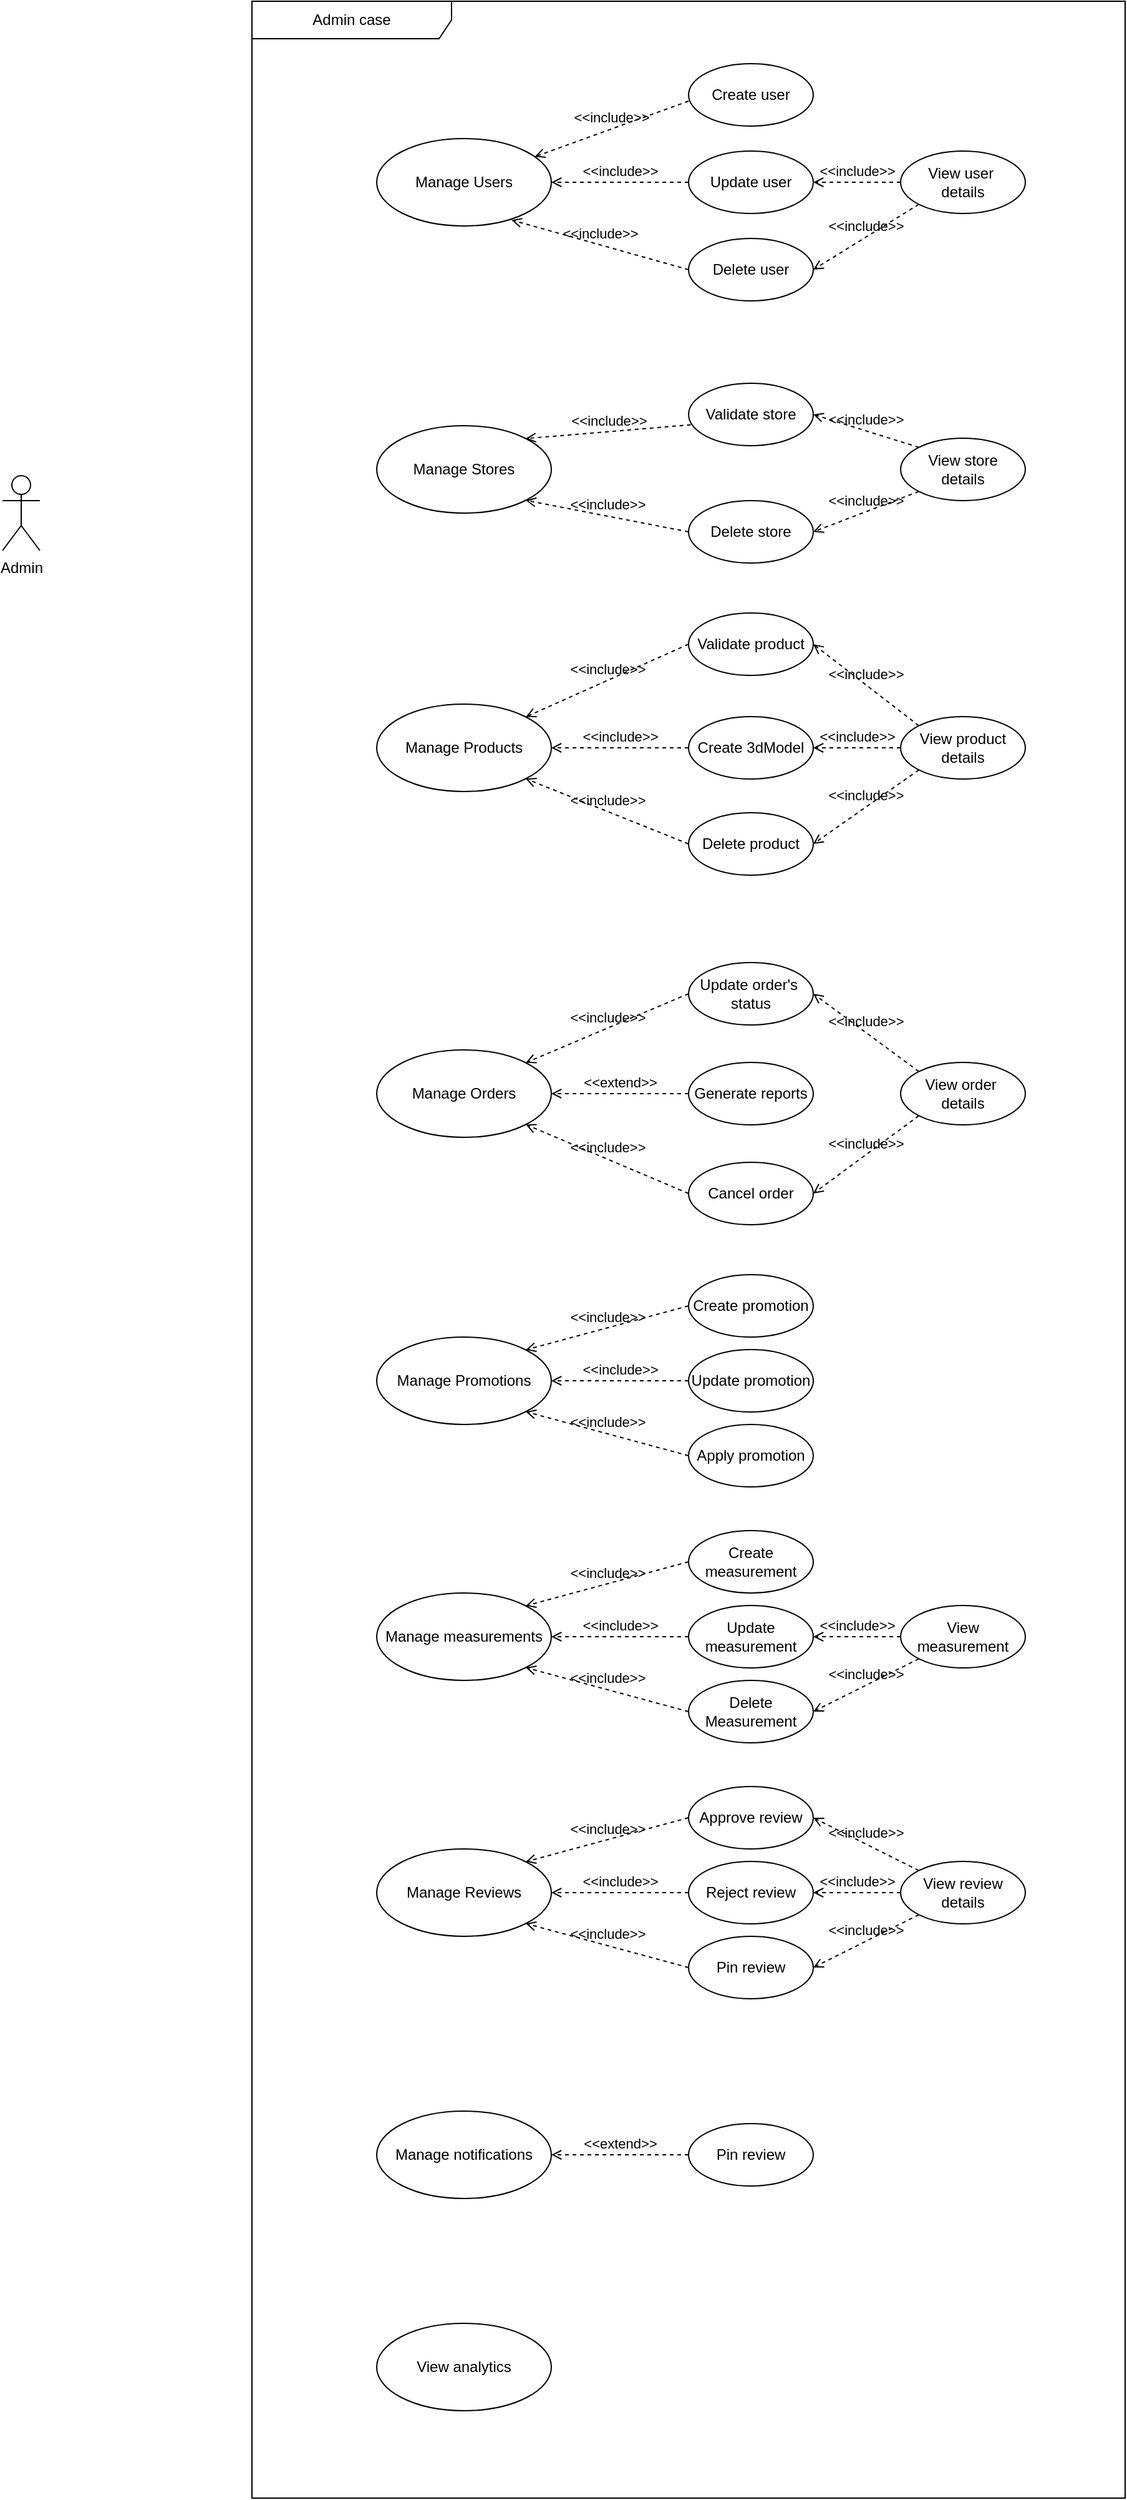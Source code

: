 <mxfile version="24.7.8">
  <diagram name="Page-1" id="m3zDlmbqt_wH-FAi0yb8">
    <mxGraphModel dx="2995" dy="609" grid="1" gridSize="10" guides="1" tooltips="1" connect="1" arrows="1" fold="1" page="1" pageScale="1" pageWidth="1000" pageHeight="900" background="#FFFFFF" math="0" shadow="0">
      <root>
        <mxCell id="0" />
        <mxCell id="1" parent="0" />
        <mxCell id="hKlqr0iUH5-K-pw9Vno4-1" value="Admin case" style="shape=umlFrame;whiteSpace=wrap;html=1;pointerEvents=0;recursiveResize=0;container=1;collapsible=0;width=160;" vertex="1" parent="1">
          <mxGeometry x="-1560" y="40" width="700" height="2000" as="geometry" />
        </mxCell>
        <mxCell id="hKlqr0iUH5-K-pw9Vno4-6" value="Manage Users" style="ellipse;whiteSpace=wrap;html=1;" vertex="1" parent="hKlqr0iUH5-K-pw9Vno4-1">
          <mxGeometry x="100" y="110" width="140" height="70" as="geometry" />
        </mxCell>
        <mxCell id="hKlqr0iUH5-K-pw9Vno4-7" value="Manage Stores" style="ellipse;whiteSpace=wrap;html=1;" vertex="1" parent="hKlqr0iUH5-K-pw9Vno4-1">
          <mxGeometry x="100" y="340" width="140" height="70" as="geometry" />
        </mxCell>
        <mxCell id="hKlqr0iUH5-K-pw9Vno4-8" value="Create user" style="ellipse;whiteSpace=wrap;html=1;" vertex="1" parent="hKlqr0iUH5-K-pw9Vno4-1">
          <mxGeometry x="350" y="50" width="100" height="50" as="geometry" />
        </mxCell>
        <mxCell id="hKlqr0iUH5-K-pw9Vno4-9" value="Update user" style="ellipse;whiteSpace=wrap;html=1;" vertex="1" parent="hKlqr0iUH5-K-pw9Vno4-1">
          <mxGeometry x="350" y="120" width="100" height="50" as="geometry" />
        </mxCell>
        <mxCell id="hKlqr0iUH5-K-pw9Vno4-10" value="Delete user" style="ellipse;whiteSpace=wrap;html=1;" vertex="1" parent="hKlqr0iUH5-K-pw9Vno4-1">
          <mxGeometry x="350" y="190" width="100" height="50" as="geometry" />
        </mxCell>
        <mxCell id="hKlqr0iUH5-K-pw9Vno4-11" value="View user&amp;nbsp;&lt;div&gt;details&lt;/div&gt;" style="ellipse;whiteSpace=wrap;html=1;" vertex="1" parent="hKlqr0iUH5-K-pw9Vno4-1">
          <mxGeometry x="520" y="120" width="100" height="50" as="geometry" />
        </mxCell>
        <mxCell id="hKlqr0iUH5-K-pw9Vno4-12" value="&amp;lt;&amp;lt;include&amp;gt;&amp;gt;" style="html=1;verticalAlign=bottom;labelBackgroundColor=none;endArrow=open;endFill=0;dashed=1;rounded=0;exitX=0;exitY=0.5;exitDx=0;exitDy=0;entryX=0.772;entryY=0.932;entryDx=0;entryDy=0;entryPerimeter=0;" edge="1" parent="hKlqr0iUH5-K-pw9Vno4-1" source="hKlqr0iUH5-K-pw9Vno4-10" target="hKlqr0iUH5-K-pw9Vno4-6">
          <mxGeometry width="160" relative="1" as="geometry">
            <mxPoint x="140" y="250" as="sourcePoint" />
            <mxPoint x="300" y="250" as="targetPoint" />
          </mxGeometry>
        </mxCell>
        <mxCell id="hKlqr0iUH5-K-pw9Vno4-13" value="&amp;lt;&amp;lt;include&amp;gt;&amp;gt;" style="html=1;verticalAlign=bottom;labelBackgroundColor=none;endArrow=open;endFill=0;dashed=1;rounded=0;exitX=0;exitY=0.5;exitDx=0;exitDy=0;" edge="1" parent="hKlqr0iUH5-K-pw9Vno4-1" source="hKlqr0iUH5-K-pw9Vno4-9" target="hKlqr0iUH5-K-pw9Vno4-6">
          <mxGeometry width="160" relative="1" as="geometry">
            <mxPoint x="360" y="225" as="sourcePoint" />
            <mxPoint x="258" y="185" as="targetPoint" />
          </mxGeometry>
        </mxCell>
        <mxCell id="hKlqr0iUH5-K-pw9Vno4-14" value="&amp;lt;&amp;lt;include&amp;gt;&amp;gt;" style="html=1;verticalAlign=bottom;labelBackgroundColor=none;endArrow=open;endFill=0;dashed=1;rounded=0;exitX=0;exitY=0.6;exitDx=0;exitDy=0;exitPerimeter=0;" edge="1" parent="hKlqr0iUH5-K-pw9Vno4-1" source="hKlqr0iUH5-K-pw9Vno4-8" target="hKlqr0iUH5-K-pw9Vno4-6">
          <mxGeometry width="160" relative="1" as="geometry">
            <mxPoint x="360" y="155" as="sourcePoint" />
            <mxPoint x="290" y="155" as="targetPoint" />
          </mxGeometry>
        </mxCell>
        <mxCell id="hKlqr0iUH5-K-pw9Vno4-15" value="&amp;lt;&amp;lt;include&amp;gt;&amp;gt;" style="html=1;verticalAlign=bottom;labelBackgroundColor=none;endArrow=open;endFill=0;dashed=1;rounded=0;exitX=0;exitY=0.5;exitDx=0;exitDy=0;" edge="1" parent="hKlqr0iUH5-K-pw9Vno4-1" source="hKlqr0iUH5-K-pw9Vno4-11" target="hKlqr0iUH5-K-pw9Vno4-9">
          <mxGeometry width="160" relative="1" as="geometry">
            <mxPoint x="520" y="180" as="sourcePoint" />
            <mxPoint x="450" y="180" as="targetPoint" />
          </mxGeometry>
        </mxCell>
        <mxCell id="hKlqr0iUH5-K-pw9Vno4-16" value="&amp;lt;&amp;lt;include&amp;gt;&amp;gt;" style="html=1;verticalAlign=bottom;labelBackgroundColor=none;endArrow=open;endFill=0;dashed=1;rounded=0;exitX=0;exitY=1;exitDx=0;exitDy=0;entryX=1;entryY=0.5;entryDx=0;entryDy=0;" edge="1" parent="hKlqr0iUH5-K-pw9Vno4-1" source="hKlqr0iUH5-K-pw9Vno4-11" target="hKlqr0iUH5-K-pw9Vno4-10">
          <mxGeometry width="160" relative="1" as="geometry">
            <mxPoint x="530" y="155" as="sourcePoint" />
            <mxPoint x="460" y="155" as="targetPoint" />
          </mxGeometry>
        </mxCell>
        <mxCell id="hKlqr0iUH5-K-pw9Vno4-17" value="Validate store" style="ellipse;whiteSpace=wrap;html=1;" vertex="1" parent="hKlqr0iUH5-K-pw9Vno4-1">
          <mxGeometry x="350" y="306" width="100" height="50" as="geometry" />
        </mxCell>
        <mxCell id="hKlqr0iUH5-K-pw9Vno4-18" value="Delete store" style="ellipse;whiteSpace=wrap;html=1;" vertex="1" parent="hKlqr0iUH5-K-pw9Vno4-1">
          <mxGeometry x="350" y="400" width="100" height="50" as="geometry" />
        </mxCell>
        <mxCell id="hKlqr0iUH5-K-pw9Vno4-19" value="View store&lt;div&gt;details&lt;/div&gt;" style="ellipse;whiteSpace=wrap;html=1;" vertex="1" parent="hKlqr0iUH5-K-pw9Vno4-1">
          <mxGeometry x="520" y="350" width="100" height="50" as="geometry" />
        </mxCell>
        <mxCell id="hKlqr0iUH5-K-pw9Vno4-20" value="&amp;lt;&amp;lt;include&amp;gt;&amp;gt;" style="html=1;verticalAlign=bottom;labelBackgroundColor=none;endArrow=open;endFill=0;dashed=1;rounded=0;exitX=0;exitY=0.5;exitDx=0;exitDy=0;entryX=1;entryY=1;entryDx=0;entryDy=0;" edge="1" parent="hKlqr0iUH5-K-pw9Vno4-1" source="hKlqr0iUH5-K-pw9Vno4-18" target="hKlqr0iUH5-K-pw9Vno4-7">
          <mxGeometry width="160" relative="1" as="geometry">
            <mxPoint x="350" y="430" as="sourcePoint" />
            <mxPoint x="248" y="390" as="targetPoint" />
          </mxGeometry>
        </mxCell>
        <mxCell id="hKlqr0iUH5-K-pw9Vno4-21" value="&amp;lt;&amp;lt;include&amp;gt;&amp;gt;" style="html=1;verticalAlign=bottom;labelBackgroundColor=none;endArrow=open;endFill=0;dashed=1;rounded=0;exitX=0.018;exitY=0.664;exitDx=0;exitDy=0;entryX=1;entryY=0;entryDx=0;entryDy=0;exitPerimeter=0;" edge="1" parent="hKlqr0iUH5-K-pw9Vno4-1" source="hKlqr0iUH5-K-pw9Vno4-17" target="hKlqr0iUH5-K-pw9Vno4-7">
          <mxGeometry width="160" relative="1" as="geometry">
            <mxPoint x="360" y="435" as="sourcePoint" />
            <mxPoint x="270" y="410" as="targetPoint" />
          </mxGeometry>
        </mxCell>
        <mxCell id="hKlqr0iUH5-K-pw9Vno4-22" value="&amp;lt;&amp;lt;include&amp;gt;&amp;gt;" style="html=1;verticalAlign=bottom;labelBackgroundColor=none;endArrow=open;endFill=0;dashed=1;rounded=0;exitX=0;exitY=0;exitDx=0;exitDy=0;entryX=1;entryY=0.5;entryDx=0;entryDy=0;" edge="1" parent="hKlqr0iUH5-K-pw9Vno4-1" source="hKlqr0iUH5-K-pw9Vno4-19" target="hKlqr0iUH5-K-pw9Vno4-17">
          <mxGeometry width="160" relative="1" as="geometry">
            <mxPoint x="360" y="435" as="sourcePoint" />
            <mxPoint x="270" y="410" as="targetPoint" />
          </mxGeometry>
        </mxCell>
        <mxCell id="hKlqr0iUH5-K-pw9Vno4-23" value="&amp;lt;&amp;lt;include&amp;gt;&amp;gt;" style="html=1;verticalAlign=bottom;labelBackgroundColor=none;endArrow=open;endFill=0;dashed=1;rounded=0;exitX=0;exitY=1;exitDx=0;exitDy=0;entryX=1;entryY=0.5;entryDx=0;entryDy=0;" edge="1" parent="hKlqr0iUH5-K-pw9Vno4-1" source="hKlqr0iUH5-K-pw9Vno4-19" target="hKlqr0iUH5-K-pw9Vno4-18">
          <mxGeometry width="160" relative="1" as="geometry">
            <mxPoint x="510" y="385" as="sourcePoint" />
            <mxPoint x="460" y="341" as="targetPoint" />
          </mxGeometry>
        </mxCell>
        <mxCell id="hKlqr0iUH5-K-pw9Vno4-24" value="Manage Products" style="ellipse;whiteSpace=wrap;html=1;" vertex="1" parent="hKlqr0iUH5-K-pw9Vno4-1">
          <mxGeometry x="100" y="563" width="140" height="70" as="geometry" />
        </mxCell>
        <mxCell id="hKlqr0iUH5-K-pw9Vno4-25" value="Validate product" style="ellipse;whiteSpace=wrap;html=1;" vertex="1" parent="hKlqr0iUH5-K-pw9Vno4-1">
          <mxGeometry x="350" y="490" width="100" height="50" as="geometry" />
        </mxCell>
        <mxCell id="hKlqr0iUH5-K-pw9Vno4-26" value="Create 3dModel" style="ellipse;whiteSpace=wrap;html=1;" vertex="1" parent="hKlqr0iUH5-K-pw9Vno4-1">
          <mxGeometry x="350" y="573" width="100" height="50" as="geometry" />
        </mxCell>
        <mxCell id="hKlqr0iUH5-K-pw9Vno4-27" value="Delete product" style="ellipse;whiteSpace=wrap;html=1;" vertex="1" parent="hKlqr0iUH5-K-pw9Vno4-1">
          <mxGeometry x="350" y="650" width="100" height="50" as="geometry" />
        </mxCell>
        <mxCell id="hKlqr0iUH5-K-pw9Vno4-28" value="&amp;lt;&amp;lt;include&amp;gt;&amp;gt;" style="html=1;verticalAlign=bottom;labelBackgroundColor=none;endArrow=open;endFill=0;dashed=1;rounded=0;exitX=0;exitY=0.5;exitDx=0;exitDy=0;entryX=1;entryY=1;entryDx=0;entryDy=0;" edge="1" parent="hKlqr0iUH5-K-pw9Vno4-1" source="hKlqr0iUH5-K-pw9Vno4-27" target="hKlqr0iUH5-K-pw9Vno4-24">
          <mxGeometry width="160" relative="1" as="geometry">
            <mxPoint x="360" y="435" as="sourcePoint" />
            <mxPoint x="269" y="410" as="targetPoint" />
          </mxGeometry>
        </mxCell>
        <mxCell id="hKlqr0iUH5-K-pw9Vno4-29" value="&amp;lt;&amp;lt;include&amp;gt;&amp;gt;" style="html=1;verticalAlign=bottom;labelBackgroundColor=none;endArrow=open;endFill=0;dashed=1;rounded=0;exitX=0;exitY=0.5;exitDx=0;exitDy=0;entryX=1;entryY=0.5;entryDx=0;entryDy=0;" edge="1" parent="hKlqr0iUH5-K-pw9Vno4-1" source="hKlqr0iUH5-K-pw9Vno4-26" target="hKlqr0iUH5-K-pw9Vno4-24">
          <mxGeometry width="160" relative="1" as="geometry">
            <mxPoint x="360" y="685" as="sourcePoint" />
            <mxPoint x="269" y="633" as="targetPoint" />
          </mxGeometry>
        </mxCell>
        <mxCell id="hKlqr0iUH5-K-pw9Vno4-30" value="&amp;lt;&amp;lt;include&amp;gt;&amp;gt;" style="html=1;verticalAlign=bottom;labelBackgroundColor=none;endArrow=open;endFill=0;dashed=1;rounded=0;exitX=0;exitY=0.5;exitDx=0;exitDy=0;entryX=1;entryY=0;entryDx=0;entryDy=0;" edge="1" parent="hKlqr0iUH5-K-pw9Vno4-1" source="hKlqr0iUH5-K-pw9Vno4-25" target="hKlqr0iUH5-K-pw9Vno4-24">
          <mxGeometry width="160" relative="1" as="geometry">
            <mxPoint x="360" y="608" as="sourcePoint" />
            <mxPoint x="290" y="608" as="targetPoint" />
          </mxGeometry>
        </mxCell>
        <mxCell id="hKlqr0iUH5-K-pw9Vno4-31" value="View product&lt;div&gt;details&lt;/div&gt;" style="ellipse;whiteSpace=wrap;html=1;" vertex="1" parent="hKlqr0iUH5-K-pw9Vno4-1">
          <mxGeometry x="520" y="573" width="100" height="50" as="geometry" />
        </mxCell>
        <mxCell id="hKlqr0iUH5-K-pw9Vno4-32" value="&amp;lt;&amp;lt;include&amp;gt;&amp;gt;" style="html=1;verticalAlign=bottom;labelBackgroundColor=none;endArrow=open;endFill=0;dashed=1;rounded=0;exitX=0;exitY=1;exitDx=0;exitDy=0;entryX=1;entryY=0.5;entryDx=0;entryDy=0;" edge="1" parent="hKlqr0iUH5-K-pw9Vno4-1" source="hKlqr0iUH5-K-pw9Vno4-31" target="hKlqr0iUH5-K-pw9Vno4-27">
          <mxGeometry width="160" relative="1" as="geometry">
            <mxPoint x="360" y="685" as="sourcePoint" />
            <mxPoint x="269" y="633" as="targetPoint" />
          </mxGeometry>
        </mxCell>
        <mxCell id="hKlqr0iUH5-K-pw9Vno4-33" value="&amp;lt;&amp;lt;include&amp;gt;&amp;gt;" style="html=1;verticalAlign=bottom;labelBackgroundColor=none;endArrow=open;endFill=0;dashed=1;rounded=0;exitX=0;exitY=0.5;exitDx=0;exitDy=0;entryX=1;entryY=0.5;entryDx=0;entryDy=0;" edge="1" parent="hKlqr0iUH5-K-pw9Vno4-1" source="hKlqr0iUH5-K-pw9Vno4-31" target="hKlqr0iUH5-K-pw9Vno4-26">
          <mxGeometry width="160" relative="1" as="geometry">
            <mxPoint x="525" y="626" as="sourcePoint" />
            <mxPoint x="460" y="685" as="targetPoint" />
          </mxGeometry>
        </mxCell>
        <mxCell id="hKlqr0iUH5-K-pw9Vno4-34" value="&amp;lt;&amp;lt;include&amp;gt;&amp;gt;" style="html=1;verticalAlign=bottom;labelBackgroundColor=none;endArrow=open;endFill=0;dashed=1;rounded=0;exitX=0;exitY=0;exitDx=0;exitDy=0;entryX=1;entryY=0.5;entryDx=0;entryDy=0;" edge="1" parent="hKlqr0iUH5-K-pw9Vno4-1" source="hKlqr0iUH5-K-pw9Vno4-31" target="hKlqr0iUH5-K-pw9Vno4-25">
          <mxGeometry width="160" relative="1" as="geometry">
            <mxPoint x="510" y="608" as="sourcePoint" />
            <mxPoint x="460" y="608" as="targetPoint" />
          </mxGeometry>
        </mxCell>
        <mxCell id="hKlqr0iUH5-K-pw9Vno4-35" value="Manage Orders" style="ellipse;whiteSpace=wrap;html=1;" vertex="1" parent="hKlqr0iUH5-K-pw9Vno4-1">
          <mxGeometry x="100" y="840" width="140" height="70" as="geometry" />
        </mxCell>
        <mxCell id="hKlqr0iUH5-K-pw9Vno4-36" value="Update order&#39;s&amp;nbsp;&lt;div&gt;status&lt;/div&gt;" style="ellipse;whiteSpace=wrap;html=1;" vertex="1" parent="hKlqr0iUH5-K-pw9Vno4-1">
          <mxGeometry x="350" y="770" width="100" height="50" as="geometry" />
        </mxCell>
        <mxCell id="hKlqr0iUH5-K-pw9Vno4-37" value="Generate reports" style="ellipse;whiteSpace=wrap;html=1;" vertex="1" parent="hKlqr0iUH5-K-pw9Vno4-1">
          <mxGeometry x="350" y="850" width="100" height="50" as="geometry" />
        </mxCell>
        <mxCell id="hKlqr0iUH5-K-pw9Vno4-38" value="Cancel order" style="ellipse;whiteSpace=wrap;html=1;" vertex="1" parent="hKlqr0iUH5-K-pw9Vno4-1">
          <mxGeometry x="350" y="930" width="100" height="50" as="geometry" />
        </mxCell>
        <mxCell id="hKlqr0iUH5-K-pw9Vno4-39" value="&amp;lt;&amp;lt;include&amp;gt;&amp;gt;" style="html=1;verticalAlign=bottom;labelBackgroundColor=none;endArrow=open;endFill=0;dashed=1;rounded=0;exitX=0;exitY=0.5;exitDx=0;exitDy=0;entryX=1;entryY=1;entryDx=0;entryDy=0;" edge="1" parent="hKlqr0iUH5-K-pw9Vno4-1" source="hKlqr0iUH5-K-pw9Vno4-38" target="hKlqr0iUH5-K-pw9Vno4-35">
          <mxGeometry width="160" relative="1" as="geometry">
            <mxPoint x="340" y="982" as="sourcePoint" />
            <mxPoint x="250" y="930" as="targetPoint" />
          </mxGeometry>
        </mxCell>
        <mxCell id="hKlqr0iUH5-K-pw9Vno4-40" value="&amp;lt;&amp;lt;extend&amp;gt;&amp;gt;" style="html=1;verticalAlign=bottom;labelBackgroundColor=none;endArrow=open;endFill=0;dashed=1;rounded=0;exitX=0;exitY=0.5;exitDx=0;exitDy=0;" edge="1" parent="hKlqr0iUH5-K-pw9Vno4-1" source="hKlqr0iUH5-K-pw9Vno4-37" target="hKlqr0iUH5-K-pw9Vno4-35">
          <mxGeometry width="160" relative="1" as="geometry">
            <mxPoint x="360" y="965" as="sourcePoint" />
            <mxPoint x="270" y="910" as="targetPoint" />
          </mxGeometry>
        </mxCell>
        <mxCell id="hKlqr0iUH5-K-pw9Vno4-41" value="&amp;lt;&amp;lt;include&amp;gt;&amp;gt;" style="html=1;verticalAlign=bottom;labelBackgroundColor=none;endArrow=open;endFill=0;dashed=1;rounded=0;exitX=0;exitY=0.5;exitDx=0;exitDy=0;entryX=1;entryY=0;entryDx=0;entryDy=0;" edge="1" parent="hKlqr0iUH5-K-pw9Vno4-1" source="hKlqr0iUH5-K-pw9Vno4-36" target="hKlqr0iUH5-K-pw9Vno4-35">
          <mxGeometry width="160" relative="1" as="geometry">
            <mxPoint x="360" y="885" as="sourcePoint" />
            <mxPoint x="290" y="885" as="targetPoint" />
          </mxGeometry>
        </mxCell>
        <mxCell id="hKlqr0iUH5-K-pw9Vno4-42" value="View order&amp;nbsp;&lt;div&gt;details&lt;/div&gt;" style="ellipse;whiteSpace=wrap;html=1;" vertex="1" parent="hKlqr0iUH5-K-pw9Vno4-1">
          <mxGeometry x="520" y="850" width="100" height="50" as="geometry" />
        </mxCell>
        <mxCell id="hKlqr0iUH5-K-pw9Vno4-43" value="&amp;lt;&amp;lt;include&amp;gt;&amp;gt;" style="html=1;verticalAlign=bottom;labelBackgroundColor=none;endArrow=open;endFill=0;dashed=1;rounded=0;exitX=0;exitY=1;exitDx=0;exitDy=0;entryX=1;entryY=0.5;entryDx=0;entryDy=0;" edge="1" parent="hKlqr0iUH5-K-pw9Vno4-1" source="hKlqr0iUH5-K-pw9Vno4-42" target="hKlqr0iUH5-K-pw9Vno4-38">
          <mxGeometry width="160" relative="1" as="geometry">
            <mxPoint x="360" y="965" as="sourcePoint" />
            <mxPoint x="270" y="910" as="targetPoint" />
          </mxGeometry>
        </mxCell>
        <mxCell id="hKlqr0iUH5-K-pw9Vno4-44" value="&amp;lt;&amp;lt;include&amp;gt;&amp;gt;" style="html=1;verticalAlign=bottom;labelBackgroundColor=none;endArrow=open;endFill=0;dashed=1;rounded=0;exitX=0;exitY=0;exitDx=0;exitDy=0;entryX=1;entryY=0.5;entryDx=0;entryDy=0;" edge="1" parent="hKlqr0iUH5-K-pw9Vno4-1" source="hKlqr0iUH5-K-pw9Vno4-42" target="hKlqr0iUH5-K-pw9Vno4-36">
          <mxGeometry width="160" relative="1" as="geometry">
            <mxPoint x="555" y="903" as="sourcePoint" />
            <mxPoint x="460" y="965" as="targetPoint" />
          </mxGeometry>
        </mxCell>
        <mxCell id="hKlqr0iUH5-K-pw9Vno4-45" value="Manage Promotions" style="ellipse;whiteSpace=wrap;html=1;" vertex="1" parent="hKlqr0iUH5-K-pw9Vno4-1">
          <mxGeometry x="100" y="1070" width="140" height="70" as="geometry" />
        </mxCell>
        <mxCell id="hKlqr0iUH5-K-pw9Vno4-46" value="Create promotion" style="ellipse;whiteSpace=wrap;html=1;" vertex="1" parent="hKlqr0iUH5-K-pw9Vno4-1">
          <mxGeometry x="350" y="1020" width="100" height="50" as="geometry" />
        </mxCell>
        <mxCell id="hKlqr0iUH5-K-pw9Vno4-47" value="Update promotion" style="ellipse;whiteSpace=wrap;html=1;" vertex="1" parent="hKlqr0iUH5-K-pw9Vno4-1">
          <mxGeometry x="350" y="1080" width="100" height="50" as="geometry" />
        </mxCell>
        <mxCell id="hKlqr0iUH5-K-pw9Vno4-48" value="Apply promotion" style="ellipse;whiteSpace=wrap;html=1;" vertex="1" parent="hKlqr0iUH5-K-pw9Vno4-1">
          <mxGeometry x="350" y="1140" width="100" height="50" as="geometry" />
        </mxCell>
        <mxCell id="hKlqr0iUH5-K-pw9Vno4-49" value="&amp;lt;&amp;lt;include&amp;gt;&amp;gt;" style="html=1;verticalAlign=bottom;labelBackgroundColor=none;endArrow=open;endFill=0;dashed=1;rounded=0;exitX=0;exitY=0.5;exitDx=0;exitDy=0;entryX=1;entryY=0;entryDx=0;entryDy=0;" edge="1" parent="hKlqr0iUH5-K-pw9Vno4-1" source="hKlqr0iUH5-K-pw9Vno4-46" target="hKlqr0iUH5-K-pw9Vno4-45">
          <mxGeometry width="160" relative="1" as="geometry">
            <mxPoint x="360" y="965" as="sourcePoint" />
            <mxPoint x="230" y="910" as="targetPoint" />
          </mxGeometry>
        </mxCell>
        <mxCell id="hKlqr0iUH5-K-pw9Vno4-50" value="&amp;lt;&amp;lt;include&amp;gt;&amp;gt;" style="html=1;verticalAlign=bottom;labelBackgroundColor=none;endArrow=open;endFill=0;dashed=1;rounded=0;exitX=0;exitY=0.5;exitDx=0;exitDy=0;entryX=1;entryY=0.5;entryDx=0;entryDy=0;" edge="1" parent="hKlqr0iUH5-K-pw9Vno4-1" source="hKlqr0iUH5-K-pw9Vno4-47" target="hKlqr0iUH5-K-pw9Vno4-45">
          <mxGeometry width="160" relative="1" as="geometry">
            <mxPoint x="360" y="1055" as="sourcePoint" />
            <mxPoint x="230" y="1090" as="targetPoint" />
          </mxGeometry>
        </mxCell>
        <mxCell id="hKlqr0iUH5-K-pw9Vno4-51" value="&amp;lt;&amp;lt;include&amp;gt;&amp;gt;" style="html=1;verticalAlign=bottom;labelBackgroundColor=none;endArrow=open;endFill=0;dashed=1;rounded=0;exitX=0;exitY=0.5;exitDx=0;exitDy=0;entryX=1;entryY=1;entryDx=0;entryDy=0;" edge="1" parent="hKlqr0iUH5-K-pw9Vno4-1" source="hKlqr0iUH5-K-pw9Vno4-48" target="hKlqr0iUH5-K-pw9Vno4-45">
          <mxGeometry width="160" relative="1" as="geometry">
            <mxPoint x="360" y="1115" as="sourcePoint" />
            <mxPoint x="250" y="1115" as="targetPoint" />
          </mxGeometry>
        </mxCell>
        <mxCell id="hKlqr0iUH5-K-pw9Vno4-52" value="Manage measurements" style="ellipse;whiteSpace=wrap;html=1;" vertex="1" parent="hKlqr0iUH5-K-pw9Vno4-1">
          <mxGeometry x="100" y="1275" width="140" height="70" as="geometry" />
        </mxCell>
        <mxCell id="hKlqr0iUH5-K-pw9Vno4-54" value="Create&lt;div&gt;measurement&lt;/div&gt;" style="ellipse;whiteSpace=wrap;html=1;" vertex="1" parent="hKlqr0iUH5-K-pw9Vno4-1">
          <mxGeometry x="350" y="1225" width="100" height="50" as="geometry" />
        </mxCell>
        <mxCell id="hKlqr0iUH5-K-pw9Vno4-55" value="Update&lt;div&gt;measurement&lt;/div&gt;" style="ellipse;whiteSpace=wrap;html=1;" vertex="1" parent="hKlqr0iUH5-K-pw9Vno4-1">
          <mxGeometry x="350" y="1285" width="100" height="50" as="geometry" />
        </mxCell>
        <mxCell id="hKlqr0iUH5-K-pw9Vno4-56" value="Delete&lt;div&gt;Measurement&lt;/div&gt;" style="ellipse;whiteSpace=wrap;html=1;" vertex="1" parent="hKlqr0iUH5-K-pw9Vno4-1">
          <mxGeometry x="350" y="1345" width="100" height="50" as="geometry" />
        </mxCell>
        <mxCell id="hKlqr0iUH5-K-pw9Vno4-57" value="View&lt;div&gt;measurement&lt;/div&gt;" style="ellipse;whiteSpace=wrap;html=1;" vertex="1" parent="hKlqr0iUH5-K-pw9Vno4-1">
          <mxGeometry x="520" y="1285" width="100" height="50" as="geometry" />
        </mxCell>
        <mxCell id="hKlqr0iUH5-K-pw9Vno4-58" value="&amp;lt;&amp;lt;include&amp;gt;&amp;gt;" style="html=1;verticalAlign=bottom;labelBackgroundColor=none;endArrow=open;endFill=0;dashed=1;rounded=0;exitX=0;exitY=0.5;exitDx=0;exitDy=0;entryX=1;entryY=0;entryDx=0;entryDy=0;" edge="1" parent="hKlqr0iUH5-K-pw9Vno4-1" source="hKlqr0iUH5-K-pw9Vno4-54" target="hKlqr0iUH5-K-pw9Vno4-52">
          <mxGeometry width="160" relative="1" as="geometry">
            <mxPoint x="360" y="1175" as="sourcePoint" />
            <mxPoint x="230" y="1140" as="targetPoint" />
          </mxGeometry>
        </mxCell>
        <mxCell id="hKlqr0iUH5-K-pw9Vno4-59" value="&amp;lt;&amp;lt;include&amp;gt;&amp;gt;" style="html=1;verticalAlign=bottom;labelBackgroundColor=none;endArrow=open;endFill=0;dashed=1;rounded=0;exitX=0;exitY=0.5;exitDx=0;exitDy=0;entryX=1;entryY=0.5;entryDx=0;entryDy=0;" edge="1" parent="hKlqr0iUH5-K-pw9Vno4-1" source="hKlqr0iUH5-K-pw9Vno4-55" target="hKlqr0iUH5-K-pw9Vno4-52">
          <mxGeometry width="160" relative="1" as="geometry">
            <mxPoint x="360" y="1260" as="sourcePoint" />
            <mxPoint x="230" y="1295" as="targetPoint" />
          </mxGeometry>
        </mxCell>
        <mxCell id="hKlqr0iUH5-K-pw9Vno4-60" value="&amp;lt;&amp;lt;include&amp;gt;&amp;gt;" style="html=1;verticalAlign=bottom;labelBackgroundColor=none;endArrow=open;endFill=0;dashed=1;rounded=0;exitX=0;exitY=0.5;exitDx=0;exitDy=0;entryX=1;entryY=1;entryDx=0;entryDy=0;" edge="1" parent="hKlqr0iUH5-K-pw9Vno4-1" source="hKlqr0iUH5-K-pw9Vno4-56" target="hKlqr0iUH5-K-pw9Vno4-52">
          <mxGeometry width="160" relative="1" as="geometry">
            <mxPoint x="360" y="1320" as="sourcePoint" />
            <mxPoint x="250" y="1320" as="targetPoint" />
          </mxGeometry>
        </mxCell>
        <mxCell id="hKlqr0iUH5-K-pw9Vno4-61" value="&amp;lt;&amp;lt;include&amp;gt;&amp;gt;" style="html=1;verticalAlign=bottom;labelBackgroundColor=none;endArrow=open;endFill=0;dashed=1;rounded=0;exitX=0;exitY=0.5;exitDx=0;exitDy=0;entryX=1;entryY=0.5;entryDx=0;entryDy=0;" edge="1" parent="hKlqr0iUH5-K-pw9Vno4-1" source="hKlqr0iUH5-K-pw9Vno4-57" target="hKlqr0iUH5-K-pw9Vno4-55">
          <mxGeometry width="160" relative="1" as="geometry">
            <mxPoint x="360" y="1320" as="sourcePoint" />
            <mxPoint x="250" y="1320" as="targetPoint" />
          </mxGeometry>
        </mxCell>
        <mxCell id="hKlqr0iUH5-K-pw9Vno4-62" value="&amp;lt;&amp;lt;include&amp;gt;&amp;gt;" style="html=1;verticalAlign=bottom;labelBackgroundColor=none;endArrow=open;endFill=0;dashed=1;rounded=0;exitX=0;exitY=1;exitDx=0;exitDy=0;entryX=1;entryY=0.5;entryDx=0;entryDy=0;" edge="1" parent="hKlqr0iUH5-K-pw9Vno4-1" source="hKlqr0iUH5-K-pw9Vno4-57" target="hKlqr0iUH5-K-pw9Vno4-56">
          <mxGeometry width="160" relative="1" as="geometry">
            <mxPoint x="530" y="1320" as="sourcePoint" />
            <mxPoint x="460" y="1320" as="targetPoint" />
          </mxGeometry>
        </mxCell>
        <mxCell id="hKlqr0iUH5-K-pw9Vno4-63" value="Manage Reviews" style="ellipse;whiteSpace=wrap;html=1;" vertex="1" parent="hKlqr0iUH5-K-pw9Vno4-1">
          <mxGeometry x="100" y="1480" width="140" height="70" as="geometry" />
        </mxCell>
        <mxCell id="hKlqr0iUH5-K-pw9Vno4-64" value="Approve review" style="ellipse;whiteSpace=wrap;html=1;" vertex="1" parent="hKlqr0iUH5-K-pw9Vno4-1">
          <mxGeometry x="350" y="1430" width="100" height="50" as="geometry" />
        </mxCell>
        <mxCell id="hKlqr0iUH5-K-pw9Vno4-65" value="Reject review" style="ellipse;whiteSpace=wrap;html=1;" vertex="1" parent="hKlqr0iUH5-K-pw9Vno4-1">
          <mxGeometry x="350" y="1490" width="100" height="50" as="geometry" />
        </mxCell>
        <mxCell id="hKlqr0iUH5-K-pw9Vno4-66" value="Pin review" style="ellipse;whiteSpace=wrap;html=1;" vertex="1" parent="hKlqr0iUH5-K-pw9Vno4-1">
          <mxGeometry x="350" y="1550" width="100" height="50" as="geometry" />
        </mxCell>
        <mxCell id="hKlqr0iUH5-K-pw9Vno4-67" value="&amp;lt;&amp;lt;include&amp;gt;&amp;gt;" style="html=1;verticalAlign=bottom;labelBackgroundColor=none;endArrow=open;endFill=0;dashed=1;rounded=0;exitX=0;exitY=0.5;exitDx=0;exitDy=0;entryX=1;entryY=0;entryDx=0;entryDy=0;" edge="1" parent="hKlqr0iUH5-K-pw9Vno4-1" source="hKlqr0iUH5-K-pw9Vno4-64" target="hKlqr0iUH5-K-pw9Vno4-63">
          <mxGeometry width="160" relative="1" as="geometry">
            <mxPoint x="360" y="1380" as="sourcePoint" />
            <mxPoint x="230" y="1345" as="targetPoint" />
          </mxGeometry>
        </mxCell>
        <mxCell id="hKlqr0iUH5-K-pw9Vno4-68" value="&amp;lt;&amp;lt;include&amp;gt;&amp;gt;" style="html=1;verticalAlign=bottom;labelBackgroundColor=none;endArrow=open;endFill=0;dashed=1;rounded=0;exitX=0;exitY=0.5;exitDx=0;exitDy=0;entryX=1;entryY=0.5;entryDx=0;entryDy=0;" edge="1" parent="hKlqr0iUH5-K-pw9Vno4-1" source="hKlqr0iUH5-K-pw9Vno4-65" target="hKlqr0iUH5-K-pw9Vno4-63">
          <mxGeometry width="160" relative="1" as="geometry">
            <mxPoint x="360" y="1465" as="sourcePoint" />
            <mxPoint x="230" y="1500" as="targetPoint" />
          </mxGeometry>
        </mxCell>
        <mxCell id="hKlqr0iUH5-K-pw9Vno4-69" value="&amp;lt;&amp;lt;include&amp;gt;&amp;gt;" style="html=1;verticalAlign=bottom;labelBackgroundColor=none;endArrow=open;endFill=0;dashed=1;rounded=0;exitX=0;exitY=0.5;exitDx=0;exitDy=0;entryX=1;entryY=1;entryDx=0;entryDy=0;" edge="1" parent="hKlqr0iUH5-K-pw9Vno4-1" source="hKlqr0iUH5-K-pw9Vno4-66" target="hKlqr0iUH5-K-pw9Vno4-63">
          <mxGeometry width="160" relative="1" as="geometry">
            <mxPoint x="360" y="1525" as="sourcePoint" />
            <mxPoint x="250" y="1525" as="targetPoint" />
          </mxGeometry>
        </mxCell>
        <mxCell id="hKlqr0iUH5-K-pw9Vno4-70" value="View review&lt;div&gt;details&lt;/div&gt;" style="ellipse;whiteSpace=wrap;html=1;" vertex="1" parent="hKlqr0iUH5-K-pw9Vno4-1">
          <mxGeometry x="520" y="1490" width="100" height="50" as="geometry" />
        </mxCell>
        <mxCell id="hKlqr0iUH5-K-pw9Vno4-71" value="&amp;lt;&amp;lt;include&amp;gt;&amp;gt;" style="html=1;verticalAlign=bottom;labelBackgroundColor=none;endArrow=open;endFill=0;dashed=1;rounded=0;exitX=0;exitY=1;exitDx=0;exitDy=0;entryX=1;entryY=0.5;entryDx=0;entryDy=0;" edge="1" parent="hKlqr0iUH5-K-pw9Vno4-1" source="hKlqr0iUH5-K-pw9Vno4-70" target="hKlqr0iUH5-K-pw9Vno4-66">
          <mxGeometry width="160" relative="1" as="geometry">
            <mxPoint x="360" y="1585" as="sourcePoint" />
            <mxPoint x="230" y="1550" as="targetPoint" />
          </mxGeometry>
        </mxCell>
        <mxCell id="hKlqr0iUH5-K-pw9Vno4-72" value="&amp;lt;&amp;lt;include&amp;gt;&amp;gt;" style="html=1;verticalAlign=bottom;labelBackgroundColor=none;endArrow=open;endFill=0;dashed=1;rounded=0;exitX=0;exitY=0.5;exitDx=0;exitDy=0;entryX=1;entryY=0.5;entryDx=0;entryDy=0;" edge="1" parent="hKlqr0iUH5-K-pw9Vno4-1" source="hKlqr0iUH5-K-pw9Vno4-70" target="hKlqr0iUH5-K-pw9Vno4-65">
          <mxGeometry width="160" relative="1" as="geometry">
            <mxPoint x="544" y="1542" as="sourcePoint" />
            <mxPoint x="460" y="1585" as="targetPoint" />
          </mxGeometry>
        </mxCell>
        <mxCell id="hKlqr0iUH5-K-pw9Vno4-73" value="&amp;lt;&amp;lt;include&amp;gt;&amp;gt;" style="html=1;verticalAlign=bottom;labelBackgroundColor=none;endArrow=open;endFill=0;dashed=1;rounded=0;exitX=0;exitY=0;exitDx=0;exitDy=0;entryX=1;entryY=0.5;entryDx=0;entryDy=0;" edge="1" parent="hKlqr0iUH5-K-pw9Vno4-1" source="hKlqr0iUH5-K-pw9Vno4-70" target="hKlqr0iUH5-K-pw9Vno4-64">
          <mxGeometry width="160" relative="1" as="geometry">
            <mxPoint x="530" y="1525" as="sourcePoint" />
            <mxPoint x="460" y="1525" as="targetPoint" />
          </mxGeometry>
        </mxCell>
        <mxCell id="hKlqr0iUH5-K-pw9Vno4-74" value="Manage notifications" style="ellipse;whiteSpace=wrap;html=1;" vertex="1" parent="hKlqr0iUH5-K-pw9Vno4-1">
          <mxGeometry x="100" y="1690" width="140" height="70" as="geometry" />
        </mxCell>
        <mxCell id="hKlqr0iUH5-K-pw9Vno4-76" value="View analytics" style="ellipse;whiteSpace=wrap;html=1;" vertex="1" parent="hKlqr0iUH5-K-pw9Vno4-1">
          <mxGeometry x="100" y="1860" width="140" height="70" as="geometry" />
        </mxCell>
        <mxCell id="hKlqr0iUH5-K-pw9Vno4-77" value="Pin review" style="ellipse;whiteSpace=wrap;html=1;" vertex="1" parent="hKlqr0iUH5-K-pw9Vno4-1">
          <mxGeometry x="350" y="1700" width="100" height="50" as="geometry" />
        </mxCell>
        <mxCell id="hKlqr0iUH5-K-pw9Vno4-78" value="&amp;lt;&amp;lt;extend&amp;gt;&amp;gt;" style="html=1;verticalAlign=bottom;labelBackgroundColor=none;endArrow=open;endFill=0;dashed=1;rounded=0;exitX=0;exitY=0.5;exitDx=0;exitDy=0;entryX=1;entryY=0.5;entryDx=0;entryDy=0;" edge="1" parent="hKlqr0iUH5-K-pw9Vno4-1" source="hKlqr0iUH5-K-pw9Vno4-77" target="hKlqr0iUH5-K-pw9Vno4-74">
          <mxGeometry width="160" relative="1" as="geometry">
            <mxPoint x="360" y="1585" as="sourcePoint" />
            <mxPoint x="229" y="1550" as="targetPoint" />
          </mxGeometry>
        </mxCell>
        <mxCell id="hKlqr0iUH5-K-pw9Vno4-2" value="Admin" style="shape=umlActor;verticalLabelPosition=bottom;verticalAlign=top;html=1;" vertex="1" parent="1">
          <mxGeometry x="-1760" y="420" width="30" height="60" as="geometry" />
        </mxCell>
      </root>
    </mxGraphModel>
  </diagram>
</mxfile>
